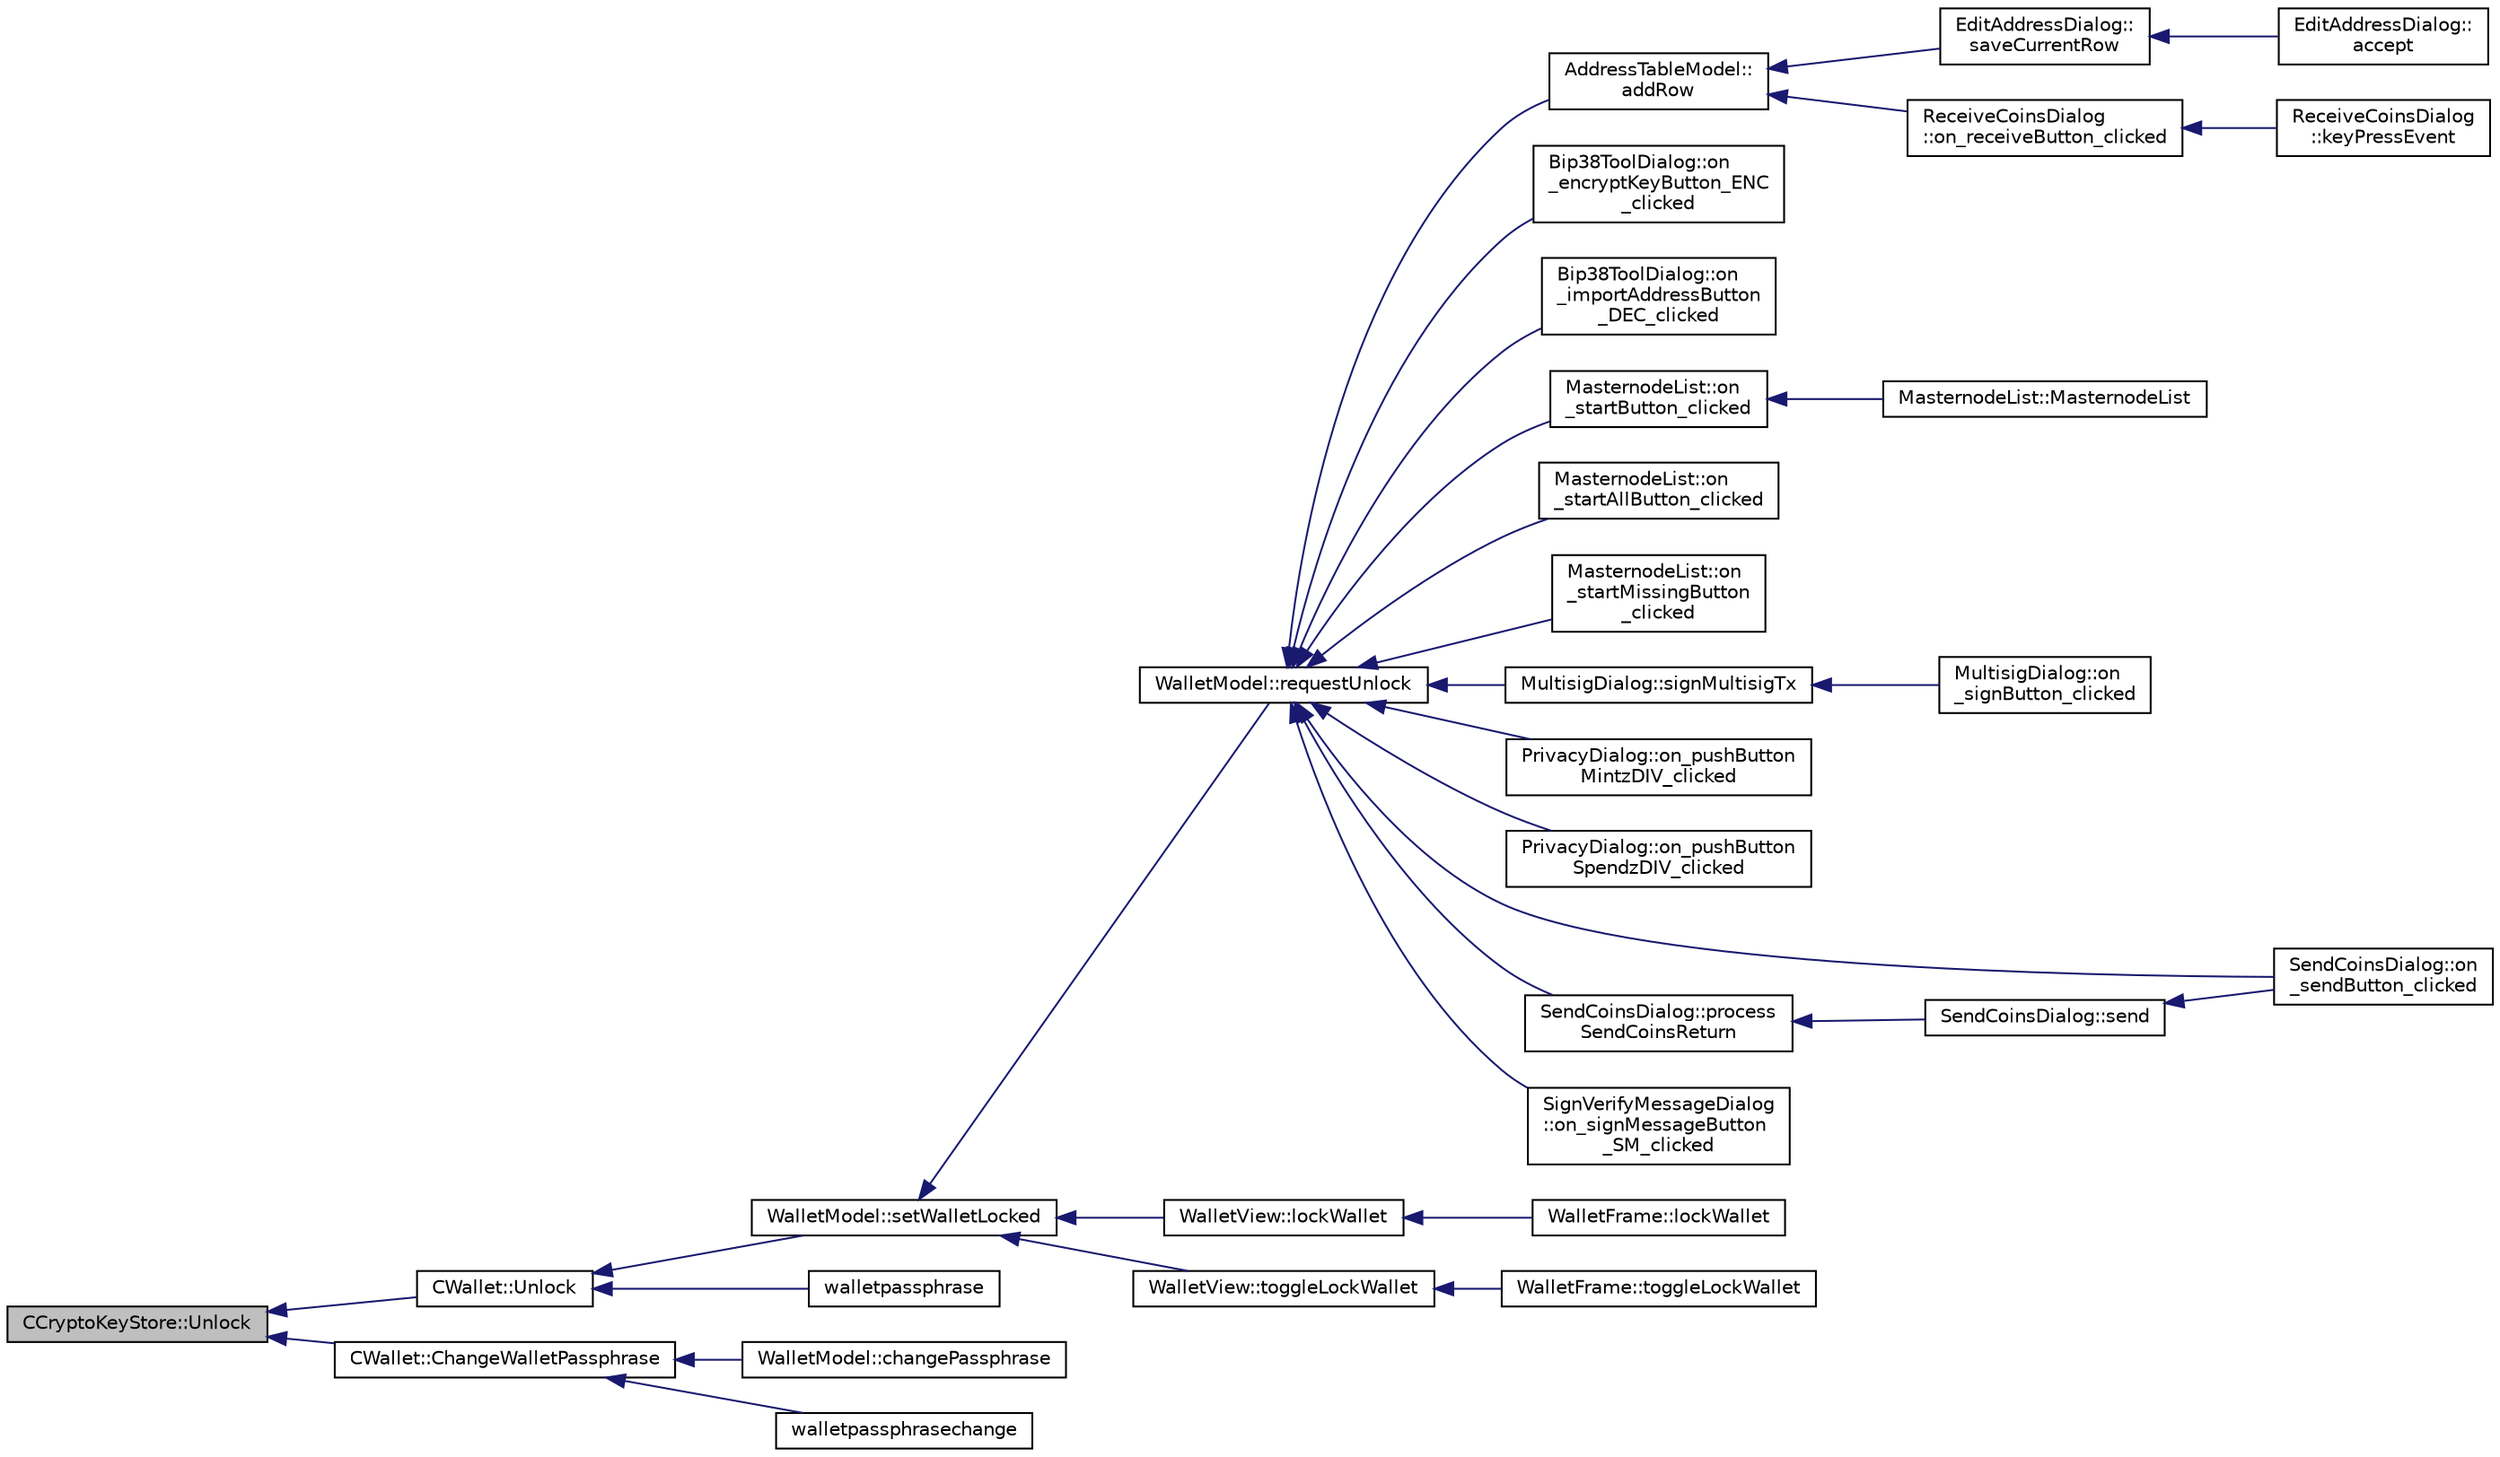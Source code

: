 digraph "CCryptoKeyStore::Unlock"
{
  edge [fontname="Helvetica",fontsize="10",labelfontname="Helvetica",labelfontsize="10"];
  node [fontname="Helvetica",fontsize="10",shape=record];
  rankdir="LR";
  Node557 [label="CCryptoKeyStore::Unlock",height=0.2,width=0.4,color="black", fillcolor="grey75", style="filled", fontcolor="black"];
  Node557 -> Node558 [dir="back",color="midnightblue",fontsize="10",style="solid",fontname="Helvetica"];
  Node558 [label="CWallet::Unlock",height=0.2,width=0.4,color="black", fillcolor="white", style="filled",URL="$group__map_wallet.html#ga654ae5a3a7c4c7c7bfd271f108781b40"];
  Node558 -> Node559 [dir="back",color="midnightblue",fontsize="10",style="solid",fontname="Helvetica"];
  Node559 [label="WalletModel::setWalletLocked",height=0.2,width=0.4,color="black", fillcolor="white", style="filled",URL="$class_wallet_model.html#a5a8b65bfaecb0813d64c733f4f34f090"];
  Node559 -> Node560 [dir="back",color="midnightblue",fontsize="10",style="solid",fontname="Helvetica"];
  Node560 [label="WalletModel::requestUnlock",height=0.2,width=0.4,color="black", fillcolor="white", style="filled",URL="$class_wallet_model.html#a9ad552f7942cd22f7a1cd0803b179f06"];
  Node560 -> Node561 [dir="back",color="midnightblue",fontsize="10",style="solid",fontname="Helvetica"];
  Node561 [label="AddressTableModel::\laddRow",height=0.2,width=0.4,color="black", fillcolor="white", style="filled",URL="$class_address_table_model.html#aa72edd2a093a6e9318639d69d3a23488"];
  Node561 -> Node562 [dir="back",color="midnightblue",fontsize="10",style="solid",fontname="Helvetica"];
  Node562 [label="EditAddressDialog::\lsaveCurrentRow",height=0.2,width=0.4,color="black", fillcolor="white", style="filled",URL="$class_edit_address_dialog.html#a8494a551799cd1f4c253e557424c206c"];
  Node562 -> Node563 [dir="back",color="midnightblue",fontsize="10",style="solid",fontname="Helvetica"];
  Node563 [label="EditAddressDialog::\laccept",height=0.2,width=0.4,color="black", fillcolor="white", style="filled",URL="$class_edit_address_dialog.html#ac52b71129806bccf6533d0e9441393b6"];
  Node561 -> Node564 [dir="back",color="midnightblue",fontsize="10",style="solid",fontname="Helvetica"];
  Node564 [label="ReceiveCoinsDialog\l::on_receiveButton_clicked",height=0.2,width=0.4,color="black", fillcolor="white", style="filled",URL="$class_receive_coins_dialog.html#a9db8de31f6889288cb22c061aa51e0cd"];
  Node564 -> Node565 [dir="back",color="midnightblue",fontsize="10",style="solid",fontname="Helvetica"];
  Node565 [label="ReceiveCoinsDialog\l::keyPressEvent",height=0.2,width=0.4,color="black", fillcolor="white", style="filled",URL="$class_receive_coins_dialog.html#abcf17b510c473bf3e94ef12f7f5cfc10"];
  Node560 -> Node566 [dir="back",color="midnightblue",fontsize="10",style="solid",fontname="Helvetica"];
  Node566 [label="Bip38ToolDialog::on\l_encryptKeyButton_ENC\l_clicked",height=0.2,width=0.4,color="black", fillcolor="white", style="filled",URL="$class_bip38_tool_dialog.html#a31cdc41e507628f2cd413e9df57c5770"];
  Node560 -> Node567 [dir="back",color="midnightblue",fontsize="10",style="solid",fontname="Helvetica"];
  Node567 [label="Bip38ToolDialog::on\l_importAddressButton\l_DEC_clicked",height=0.2,width=0.4,color="black", fillcolor="white", style="filled",URL="$class_bip38_tool_dialog.html#a20a1363ad4ff8e241583b3ceb19379e6"];
  Node560 -> Node568 [dir="back",color="midnightblue",fontsize="10",style="solid",fontname="Helvetica"];
  Node568 [label="MasternodeList::on\l_startButton_clicked",height=0.2,width=0.4,color="black", fillcolor="white", style="filled",URL="$class_masternode_list.html#a4370755b1dcdbf4a9396108c2b7ae76a"];
  Node568 -> Node569 [dir="back",color="midnightblue",fontsize="10",style="solid",fontname="Helvetica"];
  Node569 [label="MasternodeList::MasternodeList",height=0.2,width=0.4,color="black", fillcolor="white", style="filled",URL="$class_masternode_list.html#a341c2ce3e55eecb90f8733c72af375c4"];
  Node560 -> Node570 [dir="back",color="midnightblue",fontsize="10",style="solid",fontname="Helvetica"];
  Node570 [label="MasternodeList::on\l_startAllButton_clicked",height=0.2,width=0.4,color="black", fillcolor="white", style="filled",URL="$class_masternode_list.html#a12e7d7a66cc6ce787fb5de9babfd7358"];
  Node560 -> Node571 [dir="back",color="midnightblue",fontsize="10",style="solid",fontname="Helvetica"];
  Node571 [label="MasternodeList::on\l_startMissingButton\l_clicked",height=0.2,width=0.4,color="black", fillcolor="white", style="filled",URL="$class_masternode_list.html#a559cf1011eede788d0416c7390e25145"];
  Node560 -> Node572 [dir="back",color="midnightblue",fontsize="10",style="solid",fontname="Helvetica"];
  Node572 [label="MultisigDialog::signMultisigTx",height=0.2,width=0.4,color="black", fillcolor="white", style="filled",URL="$class_multisig_dialog.html#accd639f522281361bdf409e88909eb98"];
  Node572 -> Node573 [dir="back",color="midnightblue",fontsize="10",style="solid",fontname="Helvetica"];
  Node573 [label="MultisigDialog::on\l_signButton_clicked",height=0.2,width=0.4,color="black", fillcolor="white", style="filled",URL="$class_multisig_dialog.html#a5fdc6c2578e0f4e2f7900a3723d223ae"];
  Node560 -> Node574 [dir="back",color="midnightblue",fontsize="10",style="solid",fontname="Helvetica"];
  Node574 [label="PrivacyDialog::on_pushButton\lMintzDIV_clicked",height=0.2,width=0.4,color="black", fillcolor="white", style="filled",URL="$class_privacy_dialog.html#aa6bb4499ed540ba38114032bffc40249"];
  Node560 -> Node575 [dir="back",color="midnightblue",fontsize="10",style="solid",fontname="Helvetica"];
  Node575 [label="PrivacyDialog::on_pushButton\lSpendzDIV_clicked",height=0.2,width=0.4,color="black", fillcolor="white", style="filled",URL="$class_privacy_dialog.html#accc35c0dac26d3f1bb94c83ae75e317b"];
  Node560 -> Node576 [dir="back",color="midnightblue",fontsize="10",style="solid",fontname="Helvetica"];
  Node576 [label="SendCoinsDialog::on\l_sendButton_clicked",height=0.2,width=0.4,color="black", fillcolor="white", style="filled",URL="$class_send_coins_dialog.html#a2cab7cf9ea5040b9e2189297f7d3c764"];
  Node560 -> Node577 [dir="back",color="midnightblue",fontsize="10",style="solid",fontname="Helvetica"];
  Node577 [label="SendCoinsDialog::process\lSendCoinsReturn",height=0.2,width=0.4,color="black", fillcolor="white", style="filled",URL="$class_send_coins_dialog.html#a1b9b188bbf5ed580f8f1041afb5d3fd5"];
  Node577 -> Node578 [dir="back",color="midnightblue",fontsize="10",style="solid",fontname="Helvetica"];
  Node578 [label="SendCoinsDialog::send",height=0.2,width=0.4,color="black", fillcolor="white", style="filled",URL="$class_send_coins_dialog.html#afd8d436a16ea7dba1276e8fdfdc8b2d3"];
  Node578 -> Node576 [dir="back",color="midnightblue",fontsize="10",style="solid",fontname="Helvetica"];
  Node560 -> Node579 [dir="back",color="midnightblue",fontsize="10",style="solid",fontname="Helvetica"];
  Node579 [label="SignVerifyMessageDialog\l::on_signMessageButton\l_SM_clicked",height=0.2,width=0.4,color="black", fillcolor="white", style="filled",URL="$class_sign_verify_message_dialog.html#a2ef91b4ace68d63ab1c1d3cc6c13b5f9"];
  Node559 -> Node580 [dir="back",color="midnightblue",fontsize="10",style="solid",fontname="Helvetica"];
  Node580 [label="WalletView::lockWallet",height=0.2,width=0.4,color="black", fillcolor="white", style="filled",URL="$class_wallet_view.html#ae76bd29c36d1cfa9bc986924a0454eeb",tooltip="Lock wallet. "];
  Node580 -> Node581 [dir="back",color="midnightblue",fontsize="10",style="solid",fontname="Helvetica"];
  Node581 [label="WalletFrame::lockWallet",height=0.2,width=0.4,color="black", fillcolor="white", style="filled",URL="$class_wallet_frame.html#a0b94aa3ff7ae9ea4d3e31b038d8b9b25",tooltip="Lock wallet. "];
  Node559 -> Node582 [dir="back",color="midnightblue",fontsize="10",style="solid",fontname="Helvetica"];
  Node582 [label="WalletView::toggleLockWallet",height=0.2,width=0.4,color="black", fillcolor="white", style="filled",URL="$class_wallet_view.html#a739b3c92d336efb3cf1249a84d4deeab",tooltip="Toggle wallet lock state. "];
  Node582 -> Node583 [dir="back",color="midnightblue",fontsize="10",style="solid",fontname="Helvetica"];
  Node583 [label="WalletFrame::toggleLockWallet",height=0.2,width=0.4,color="black", fillcolor="white", style="filled",URL="$class_wallet_frame.html#aabe09da444c11859a0fc19e923ce0792",tooltip="Toggle Wallet Lock State. "];
  Node558 -> Node584 [dir="back",color="midnightblue",fontsize="10",style="solid",fontname="Helvetica"];
  Node584 [label="walletpassphrase",height=0.2,width=0.4,color="black", fillcolor="white", style="filled",URL="$rpcwallet_8cpp.html#a733f7c70e7c18783935e6de9643c0086"];
  Node557 -> Node585 [dir="back",color="midnightblue",fontsize="10",style="solid",fontname="Helvetica"];
  Node585 [label="CWallet::ChangeWalletPassphrase",height=0.2,width=0.4,color="black", fillcolor="white", style="filled",URL="$group__map_wallet.html#ga4abcec3066e7c462f4564c159fc15031"];
  Node585 -> Node586 [dir="back",color="midnightblue",fontsize="10",style="solid",fontname="Helvetica"];
  Node586 [label="WalletModel::changePassphrase",height=0.2,width=0.4,color="black", fillcolor="white", style="filled",URL="$class_wallet_model.html#a67ebff3f267b5c9973c0465184c085a4"];
  Node585 -> Node587 [dir="back",color="midnightblue",fontsize="10",style="solid",fontname="Helvetica"];
  Node587 [label="walletpassphrasechange",height=0.2,width=0.4,color="black", fillcolor="white", style="filled",URL="$rpcwallet_8cpp.html#a84ad884957e24688433be32a9ca70933"];
}
